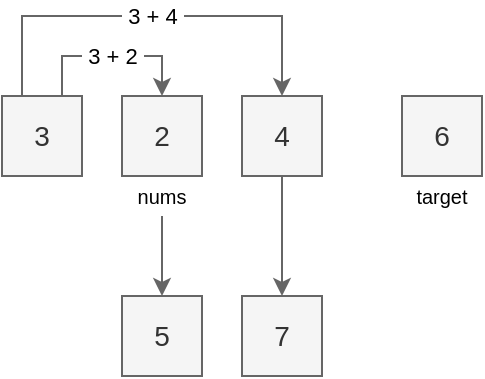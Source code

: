 <mxfile version="23.1.5" type="device" pages="5">
  <diagram name="1_1" id="VdWact95R3ZrHPUHWGP3">
    <mxGraphModel dx="794" dy="1142" grid="1" gridSize="10" guides="1" tooltips="1" connect="1" arrows="1" fold="1" page="1" pageScale="1" pageWidth="320" pageHeight="260" math="0" shadow="0">
      <root>
        <mxCell id="0" />
        <mxCell id="1" parent="0" />
        <mxCell id="u6eK8MBNWqOHnzkenwlq-3" value="&amp;nbsp;3 + 4&amp;nbsp;" style="edgeStyle=orthogonalEdgeStyle;rounded=0;orthogonalLoop=1;jettySize=auto;html=1;exitX=0.25;exitY=0;exitDx=0;exitDy=0;entryX=0.5;entryY=0;entryDx=0;entryDy=0;fillColor=#f5f5f5;strokeColor=#666666;" parent="1" source="nv63Od1LlB7BwaC0whO8-1" target="nv63Od1LlB7BwaC0whO8-3" edge="1">
          <mxGeometry relative="1" as="geometry">
            <Array as="points">
              <mxPoint x="50" y="40" />
              <mxPoint x="180" y="40" />
            </Array>
          </mxGeometry>
        </mxCell>
        <mxCell id="u6eK8MBNWqOHnzkenwlq-4" value="&amp;nbsp;3 + 2&amp;nbsp;" style="edgeStyle=orthogonalEdgeStyle;rounded=0;orthogonalLoop=1;jettySize=auto;html=1;exitX=0.75;exitY=0;exitDx=0;exitDy=0;entryX=0.5;entryY=0;entryDx=0;entryDy=0;fillColor=#f5f5f5;strokeColor=#666666;" parent="1" source="nv63Od1LlB7BwaC0whO8-1" target="nv63Od1LlB7BwaC0whO8-2" edge="1">
          <mxGeometry relative="1" as="geometry" />
        </mxCell>
        <mxCell id="nv63Od1LlB7BwaC0whO8-1" value="3" style="rounded=0;whiteSpace=wrap;html=1;fontSize=14;fillColor=#f5f5f5;strokeColor=#666666;fontColor=#333333;" parent="1" vertex="1">
          <mxGeometry x="40" y="80" width="40" height="40" as="geometry" />
        </mxCell>
        <mxCell id="u6eK8MBNWqOHnzkenwlq-2" style="edgeStyle=orthogonalEdgeStyle;rounded=0;orthogonalLoop=1;jettySize=auto;html=1;exitX=0.5;exitY=1;exitDx=0;exitDy=0;entryX=0.5;entryY=0;entryDx=0;entryDy=0;fillColor=#f5f5f5;strokeColor=#666666;" parent="1" source="46o2pT9ANN71txM1nCcm-1" target="nv63Od1LlB7BwaC0whO8-12" edge="1">
          <mxGeometry relative="1" as="geometry" />
        </mxCell>
        <mxCell id="nv63Od1LlB7BwaC0whO8-2" value="2" style="rounded=0;whiteSpace=wrap;html=1;fontSize=14;fillColor=#f5f5f5;strokeColor=#666666;fontColor=#333333;" parent="1" vertex="1">
          <mxGeometry x="100" y="80" width="40" height="40" as="geometry" />
        </mxCell>
        <mxCell id="OTF3Yyp0MwZzzAG4lx8N-1" style="edgeStyle=orthogonalEdgeStyle;rounded=0;orthogonalLoop=1;jettySize=auto;html=1;exitX=0.5;exitY=1;exitDx=0;exitDy=0;entryX=0.5;entryY=0;entryDx=0;entryDy=0;fillColor=#f5f5f5;strokeColor=#666666;" parent="1" source="nv63Od1LlB7BwaC0whO8-3" target="nv63Od1LlB7BwaC0whO8-14" edge="1">
          <mxGeometry relative="1" as="geometry" />
        </mxCell>
        <mxCell id="nv63Od1LlB7BwaC0whO8-3" value="4" style="rounded=0;whiteSpace=wrap;html=1;fontSize=14;fillColor=#f5f5f5;strokeColor=#666666;fontColor=#333333;" parent="1" vertex="1">
          <mxGeometry x="160" y="80" width="40" height="40" as="geometry" />
        </mxCell>
        <mxCell id="nv63Od1LlB7BwaC0whO8-12" value="5" style="rounded=0;whiteSpace=wrap;html=1;fontSize=14;fillColor=#f5f5f5;strokeColor=#666666;fontStyle=0;fontColor=#333333;" parent="1" vertex="1">
          <mxGeometry x="100" y="180" width="40" height="40" as="geometry" />
        </mxCell>
        <mxCell id="nv63Od1LlB7BwaC0whO8-14" value="7" style="rounded=0;whiteSpace=wrap;html=1;fontSize=14;fillColor=#f5f5f5;strokeColor=#666666;fontColor=#333333;" parent="1" vertex="1">
          <mxGeometry x="160" y="180" width="40" height="40" as="geometry" />
        </mxCell>
        <mxCell id="46o2pT9ANN71txM1nCcm-1" value="nums" style="text;html=1;align=center;verticalAlign=middle;whiteSpace=wrap;rounded=0;fontSize=10;" parent="1" vertex="1">
          <mxGeometry x="40" y="120" width="160" height="20" as="geometry" />
        </mxCell>
        <mxCell id="y743vjSonsJhA4KVwRWZ-1" value="6" style="rounded=0;whiteSpace=wrap;html=1;fontSize=14;fillColor=#f5f5f5;strokeColor=#666666;fontColor=#333333;" parent="1" vertex="1">
          <mxGeometry x="240" y="80" width="40" height="40" as="geometry" />
        </mxCell>
        <mxCell id="y743vjSonsJhA4KVwRWZ-2" value="target" style="text;html=1;align=center;verticalAlign=middle;whiteSpace=wrap;rounded=0;fontSize=10;" parent="1" vertex="1">
          <mxGeometry x="240" y="120" width="40" height="20" as="geometry" />
        </mxCell>
      </root>
    </mxGraphModel>
  </diagram>
  <diagram name="1_2" id="6NTdhhrDKo1hCrSes3XH">
    <mxGraphModel dx="794" dy="1142" grid="1" gridSize="10" guides="1" tooltips="1" connect="1" arrows="1" fold="1" page="1" pageScale="1" pageWidth="320" pageHeight="360" math="0" shadow="0">
      <root>
        <mxCell id="Env5wDa3-ul8XCWj3TZE-0" />
        <mxCell id="Env5wDa3-ul8XCWj3TZE-1" parent="Env5wDa3-ul8XCWj3TZE-0" />
        <mxCell id="Env5wDa3-ul8XCWj3TZE-4" value="3" style="rounded=0;whiteSpace=wrap;html=1;fontSize=14;fillColor=#f5f5f5;strokeColor=#666666;fontColor=#333333;" parent="Env5wDa3-ul8XCWj3TZE-1" vertex="1">
          <mxGeometry x="40" y="60" width="40" height="40" as="geometry" />
        </mxCell>
        <mxCell id="NUzDEfB6KZePFDAaPvhe-0" value="&amp;nbsp;2 + 4&amp;nbsp;" style="edgeStyle=orthogonalEdgeStyle;rounded=0;orthogonalLoop=1;jettySize=auto;html=1;exitX=0.5;exitY=0;exitDx=0;exitDy=0;entryX=0.5;entryY=0;entryDx=0;entryDy=0;fillColor=#f5f5f5;strokeColor=#666666;" parent="Env5wDa3-ul8XCWj3TZE-1" source="Env5wDa3-ul8XCWj3TZE-6" target="Env5wDa3-ul8XCWj3TZE-8" edge="1">
          <mxGeometry relative="1" as="geometry" />
        </mxCell>
        <mxCell id="Env5wDa3-ul8XCWj3TZE-6" value="2" style="rounded=0;whiteSpace=wrap;html=1;fontSize=14;fillColor=#f5f5f5;strokeColor=#666666;fontColor=#333333;" parent="Env5wDa3-ul8XCWj3TZE-1" vertex="1">
          <mxGeometry x="100" y="60" width="40" height="40" as="geometry" />
        </mxCell>
        <mxCell id="Env5wDa3-ul8XCWj3TZE-8" value="4" style="rounded=0;whiteSpace=wrap;html=1;fontSize=14;fillColor=#f5f5f5;strokeColor=#666666;fontColor=#333333;" parent="Env5wDa3-ul8XCWj3TZE-1" vertex="1">
          <mxGeometry x="160" y="60" width="40" height="40" as="geometry" />
        </mxCell>
        <mxCell id="CubrjU6dIXOkjV_wu-Gp-2" style="edgeStyle=orthogonalEdgeStyle;rounded=0;orthogonalLoop=1;jettySize=auto;html=1;exitX=0.5;exitY=1;exitDx=0;exitDy=0;entryX=0.5;entryY=0;entryDx=0;entryDy=0;fillColor=#f5f5f5;strokeColor=#666666;" parent="Env5wDa3-ul8XCWj3TZE-1" source="Env5wDa3-ul8XCWj3TZE-10" target="lBT97u84JXYTIlj_wOzR-1" edge="1">
          <mxGeometry relative="1" as="geometry" />
        </mxCell>
        <mxCell id="Env5wDa3-ul8XCWj3TZE-10" value="6" style="rounded=0;whiteSpace=wrap;html=1;fontSize=14;fillColor=#ffe6cc;strokeColor=#d79b00;fontStyle=0" parent="Env5wDa3-ul8XCWj3TZE-1" vertex="1">
          <mxGeometry x="160" y="180" width="40" height="40" as="geometry" />
        </mxCell>
        <mxCell id="msk4PVzX3fZnZM4PvKd4-0" value="1" style="text;html=1;align=center;verticalAlign=middle;whiteSpace=wrap;rounded=0;fillColor=#dae8fc;strokeColor=#6c8ebf;fontSize=12;" parent="Env5wDa3-ul8XCWj3TZE-1" vertex="1">
          <mxGeometry x="100" y="100" width="40" height="20" as="geometry" />
        </mxCell>
        <mxCell id="msk4PVzX3fZnZM4PvKd4-2" value="" style="edgeStyle=orthogonalEdgeStyle;rounded=0;orthogonalLoop=1;jettySize=auto;html=1;exitX=0.5;exitY=1;exitDx=0;exitDy=0;entryX=0.5;entryY=0;entryDx=0;entryDy=0;" parent="Env5wDa3-ul8XCWj3TZE-1" source="Env5wDa3-ul8XCWj3TZE-8" target="msk4PVzX3fZnZM4PvKd4-1" edge="1">
          <mxGeometry relative="1" as="geometry">
            <mxPoint x="180" y="100" as="sourcePoint" />
            <mxPoint x="180" y="140" as="targetPoint" />
          </mxGeometry>
        </mxCell>
        <mxCell id="msk4PVzX3fZnZM4PvKd4-3" style="edgeStyle=orthogonalEdgeStyle;rounded=0;orthogonalLoop=1;jettySize=auto;html=1;exitX=0.5;exitY=1;exitDx=0;exitDy=0;entryX=0.5;entryY=0;entryDx=0;entryDy=0;fillColor=#f5f5f5;strokeColor=#666666;" parent="Env5wDa3-ul8XCWj3TZE-1" source="msk4PVzX3fZnZM4PvKd4-1" target="Env5wDa3-ul8XCWj3TZE-10" edge="1">
          <mxGeometry relative="1" as="geometry" />
        </mxCell>
        <mxCell id="msk4PVzX3fZnZM4PvKd4-1" value="2" style="text;html=1;align=center;verticalAlign=middle;whiteSpace=wrap;rounded=0;fillColor=#d5e8d4;strokeColor=#82b366;fontSize=12;" parent="Env5wDa3-ul8XCWj3TZE-1" vertex="1">
          <mxGeometry x="160" y="100" width="40" height="20" as="geometry" />
        </mxCell>
        <mxCell id="lBT97u84JXYTIlj_wOzR-0" value="1" style="text;html=1;align=center;verticalAlign=middle;whiteSpace=wrap;rounded=0;fillColor=#dae8fc;strokeColor=#6c8ebf;fontSize=12;" parent="Env5wDa3-ul8XCWj3TZE-1" vertex="1">
          <mxGeometry x="160" y="280" width="40" height="20" as="geometry" />
        </mxCell>
        <mxCell id="lBT97u84JXYTIlj_wOzR-1" value="2" style="text;html=1;align=center;verticalAlign=middle;whiteSpace=wrap;rounded=0;fillColor=#d5e8d4;strokeColor=#82b366;fontSize=12;" parent="Env5wDa3-ul8XCWj3TZE-1" vertex="1">
          <mxGeometry x="160" y="260" width="40" height="20" as="geometry" />
        </mxCell>
        <mxCell id="CubrjU6dIXOkjV_wu-Gp-0" value="nums" style="text;html=1;align=center;verticalAlign=middle;whiteSpace=wrap;rounded=0;fontSize=10;" parent="Env5wDa3-ul8XCWj3TZE-1" vertex="1">
          <mxGeometry x="40" y="120" width="160" height="20" as="geometry" />
        </mxCell>
        <mxCell id="A9JWBbgFt9czH1bm582D-0" value="result" style="text;html=1;align=center;verticalAlign=middle;whiteSpace=wrap;rounded=0;fontSize=10;" parent="Env5wDa3-ul8XCWj3TZE-1" vertex="1">
          <mxGeometry x="160" y="300" width="40" height="20" as="geometry" />
        </mxCell>
        <mxCell id="XzvhQpc05ySSJrV0-GmF-0" value="6" style="rounded=0;whiteSpace=wrap;html=1;fontSize=14;fillColor=#ffe6cc;strokeColor=#d79b00;" parent="Env5wDa3-ul8XCWj3TZE-1" vertex="1">
          <mxGeometry x="240" y="60" width="40" height="40" as="geometry" />
        </mxCell>
        <mxCell id="XzvhQpc05ySSJrV0-GmF-1" value="target" style="text;html=1;align=center;verticalAlign=middle;whiteSpace=wrap;rounded=0;fontSize=10;" parent="Env5wDa3-ul8XCWj3TZE-1" vertex="1">
          <mxGeometry x="240" y="100" width="40" height="20" as="geometry" />
        </mxCell>
      </root>
    </mxGraphModel>
  </diagram>
  <diagram name="2_1" id="XxaEcn1D0qPyR1fZYPSp">
    <mxGraphModel dx="794" dy="782" grid="1" gridSize="10" guides="1" tooltips="1" connect="1" arrows="1" fold="1" page="1" pageScale="1" pageWidth="440" pageHeight="180" math="0" shadow="0">
      <root>
        <mxCell id="T0aFZszhNgqpVuCYx-Jp-0" />
        <mxCell id="T0aFZszhNgqpVuCYx-Jp-1" parent="T0aFZszhNgqpVuCYx-Jp-0" />
        <mxCell id="QRM8oQU4UzlQ6nvCtpdw-0" value="&amp;nbsp;6 - 3&amp;nbsp;" style="edgeStyle=orthogonalEdgeStyle;rounded=0;orthogonalLoop=1;jettySize=auto;html=1;exitX=0.5;exitY=0;exitDx=0;exitDy=0;entryX=0;entryY=0;entryDx=0;entryDy=0;fillColor=#dae8fc;strokeColor=#6c8ebf;" parent="T0aFZszhNgqpVuCYx-Jp-1" source="T0aFZszhNgqpVuCYx-Jp-5" target="o7sykWjbCYMo3zEpBdOg-0" edge="1">
          <mxGeometry relative="1" as="geometry" />
        </mxCell>
        <mxCell id="T0aFZszhNgqpVuCYx-Jp-5" value="3" style="rounded=0;whiteSpace=wrap;html=1;fontSize=14;fillColor=#dae8fc;strokeColor=#6c8ebf;" parent="T0aFZszhNgqpVuCYx-Jp-1" vertex="1">
          <mxGeometry x="40" y="420" width="40" height="40" as="geometry" />
        </mxCell>
        <mxCell id="T0aFZszhNgqpVuCYx-Jp-7" value="2" style="rounded=0;whiteSpace=wrap;html=1;fontSize=14;fillColor=#f5f5f5;strokeColor=#666666;fontColor=#333333;" parent="T0aFZszhNgqpVuCYx-Jp-1" vertex="1">
          <mxGeometry x="100" y="420" width="40" height="40" as="geometry" />
        </mxCell>
        <mxCell id="T0aFZszhNgqpVuCYx-Jp-9" value="4" style="rounded=0;whiteSpace=wrap;html=1;fontSize=14;fillColor=#f5f5f5;strokeColor=#666666;fontColor=#333333;" parent="T0aFZszhNgqpVuCYx-Jp-1" vertex="1">
          <mxGeometry x="160" y="420" width="40" height="40" as="geometry" />
        </mxCell>
        <mxCell id="gNd6d_jqr7xDEoWFJFC9-0" value="3" style="rounded=0;whiteSpace=wrap;html=1;fillColor=#dae8fc;strokeColor=#6c8ebf;" parent="T0aFZszhNgqpVuCYx-Jp-1" vertex="1">
          <mxGeometry x="240" y="420" width="40" height="20" as="geometry" />
        </mxCell>
        <mxCell id="o7sykWjbCYMo3zEpBdOg-0" value="0" style="rounded=0;whiteSpace=wrap;html=1;fillColor=#d5e8d4;strokeColor=#82b366;" parent="T0aFZszhNgqpVuCYx-Jp-1" vertex="1">
          <mxGeometry x="280" y="420" width="40" height="20" as="geometry" />
        </mxCell>
        <mxCell id="QRM8oQU4UzlQ6nvCtpdw-2" value="0" style="text;html=1;align=center;verticalAlign=middle;whiteSpace=wrap;rounded=0;fillColor=#d5e8d4;strokeColor=#82b366;fontSize=12;" parent="T0aFZszhNgqpVuCYx-Jp-1" vertex="1">
          <mxGeometry x="40" y="460" width="40" height="20" as="geometry" />
        </mxCell>
        <mxCell id="yTDn4l3EiDN0K1GzU3Fv-3" value="6" style="rounded=0;whiteSpace=wrap;html=1;fontSize=14;fillColor=#f5f5f5;strokeColor=#666666;fontColor=#333333;" parent="T0aFZszhNgqpVuCYx-Jp-1" vertex="1">
          <mxGeometry x="360" y="420" width="40" height="40" as="geometry" />
        </mxCell>
        <mxCell id="yTDn4l3EiDN0K1GzU3Fv-4" value="target" style="text;html=1;align=center;verticalAlign=middle;whiteSpace=wrap;rounded=0;fontSize=10;" parent="T0aFZszhNgqpVuCYx-Jp-1" vertex="1">
          <mxGeometry x="360" y="460" width="40" height="20" as="geometry" />
        </mxCell>
        <mxCell id="06B_3AP6DlyEyEVMyaAg-0" value="indices" style="text;html=1;align=center;verticalAlign=middle;whiteSpace=wrap;rounded=0;fontSize=10;" parent="T0aFZszhNgqpVuCYx-Jp-1" vertex="1">
          <mxGeometry x="240" y="440" width="80" height="20" as="geometry" />
        </mxCell>
        <mxCell id="w0vUjMAtA2a0V9WSxqP8-0" value="nums" style="text;html=1;align=center;verticalAlign=middle;whiteSpace=wrap;rounded=0;fontSize=10;" parent="T0aFZszhNgqpVuCYx-Jp-1" vertex="1">
          <mxGeometry x="40" y="480" width="160" height="20" as="geometry" />
        </mxCell>
      </root>
    </mxGraphModel>
  </diagram>
  <diagram name="2_2" id="wzsuC_Gn7wTHb8iYxTYp">
    <mxGraphModel dx="794" dy="782" grid="1" gridSize="10" guides="1" tooltips="1" connect="1" arrows="1" fold="1" page="1" pageScale="1" pageWidth="360" pageHeight="180" math="0" shadow="0">
      <root>
        <mxCell id="uHoaGakTNyucxiGyGj9e-0" />
        <mxCell id="uHoaGakTNyucxiGyGj9e-1" parent="uHoaGakTNyucxiGyGj9e-0" />
        <mxCell id="uHoaGakTNyucxiGyGj9e-3" value="3" style="rounded=0;whiteSpace=wrap;html=1;fontSize=14;fillColor=#f5f5f5;strokeColor=#666666;fontColor=#333333;" parent="uHoaGakTNyucxiGyGj9e-1" vertex="1">
          <mxGeometry x="40" y="420" width="40" height="40" as="geometry" />
        </mxCell>
        <mxCell id="HY8mtSBe5DoKQzCjIse6-0" value="&amp;nbsp;6 - 2&amp;nbsp;" style="edgeStyle=orthogonalEdgeStyle;rounded=0;orthogonalLoop=1;jettySize=auto;html=1;exitX=0.5;exitY=0;exitDx=0;exitDy=0;entryX=1;entryY=0;entryDx=0;entryDy=0;fillColor=#dae8fc;strokeColor=#6c8ebf;" parent="uHoaGakTNyucxiGyGj9e-1" source="uHoaGakTNyucxiGyGj9e-4" target="uHoaGakTNyucxiGyGj9e-6" edge="1">
          <mxGeometry relative="1" as="geometry" />
        </mxCell>
        <mxCell id="uHoaGakTNyucxiGyGj9e-4" value="2" style="rounded=0;whiteSpace=wrap;html=1;fontSize=14;fillColor=#dae8fc;strokeColor=#6c8ebf;" parent="uHoaGakTNyucxiGyGj9e-1" vertex="1">
          <mxGeometry x="100" y="420" width="40" height="40" as="geometry" />
        </mxCell>
        <mxCell id="uHoaGakTNyucxiGyGj9e-5" value="4" style="rounded=0;whiteSpace=wrap;html=1;fontSize=14;fillColor=#f5f5f5;strokeColor=#666666;fontColor=#333333;" parent="uHoaGakTNyucxiGyGj9e-1" vertex="1">
          <mxGeometry x="160" y="420" width="40" height="40" as="geometry" />
        </mxCell>
        <mxCell id="uHoaGakTNyucxiGyGj9e-6" value="3" style="rounded=0;whiteSpace=wrap;html=1;fillColor=#f5f5f5;strokeColor=#666666;fontColor=#333333;" parent="uHoaGakTNyucxiGyGj9e-1" vertex="1">
          <mxGeometry x="240" y="420" width="40" height="20" as="geometry" />
        </mxCell>
        <mxCell id="uHoaGakTNyucxiGyGj9e-7" value="0" style="rounded=0;whiteSpace=wrap;html=1;fillColor=#f5f5f5;strokeColor=#666666;fontColor=#333333;" parent="uHoaGakTNyucxiGyGj9e-1" vertex="1">
          <mxGeometry x="280" y="420" width="40" height="20" as="geometry" />
        </mxCell>
        <mxCell id="uHoaGakTNyucxiGyGj9e-8" value="1" style="text;html=1;align=center;verticalAlign=middle;whiteSpace=wrap;rounded=0;fillColor=#d5e8d4;strokeColor=#82b366;fontSize=12;" parent="uHoaGakTNyucxiGyGj9e-1" vertex="1">
          <mxGeometry x="100" y="460" width="40" height="20" as="geometry" />
        </mxCell>
        <mxCell id="QwxLGGNhnlB5KkSgBf8h-0" value="4" style="rounded=0;whiteSpace=wrap;html=1;fillColor=#dae8fc;strokeColor=#6c8ebf;" parent="uHoaGakTNyucxiGyGj9e-1" vertex="1">
          <mxGeometry x="240" y="440" width="40" height="20" as="geometry" />
        </mxCell>
        <mxCell id="QwxLGGNhnlB5KkSgBf8h-1" value="1" style="rounded=0;whiteSpace=wrap;html=1;fillColor=#d5e8d4;strokeColor=#82b366;" parent="uHoaGakTNyucxiGyGj9e-1" vertex="1">
          <mxGeometry x="280" y="440" width="40" height="20" as="geometry" />
        </mxCell>
        <mxCell id="Rpkay1gJ6-qSlvxBLk7O-0" value="nums" style="text;html=1;align=center;verticalAlign=middle;whiteSpace=wrap;rounded=0;fontSize=10;" parent="uHoaGakTNyucxiGyGj9e-1" vertex="1">
          <mxGeometry x="40" y="480" width="160" height="20" as="geometry" />
        </mxCell>
        <mxCell id="bwa0waogLH2_cG2eHcV2-0" value="indices" style="text;html=1;align=center;verticalAlign=middle;whiteSpace=wrap;rounded=0;fontSize=10;" parent="uHoaGakTNyucxiGyGj9e-1" vertex="1">
          <mxGeometry x="240" y="460" width="80" height="20" as="geometry" />
        </mxCell>
      </root>
    </mxGraphModel>
  </diagram>
  <diagram name="2_3" id="-r8IqurDU5i2XIWOiVry">
    <mxGraphModel dx="794" dy="622" grid="1" gridSize="10" guides="1" tooltips="1" connect="1" arrows="1" fold="1" page="1" pageScale="1" pageWidth="360" pageHeight="260" math="0" shadow="0">
      <root>
        <mxCell id="x3-lbS9V5egiwmVqFyMv-0" />
        <mxCell id="x3-lbS9V5egiwmVqFyMv-1" parent="x3-lbS9V5egiwmVqFyMv-0" />
        <mxCell id="x3-lbS9V5egiwmVqFyMv-2" value="3" style="rounded=0;whiteSpace=wrap;html=1;fontSize=14;fillColor=#f5f5f5;strokeColor=#666666;fontColor=#333333;" parent="x3-lbS9V5egiwmVqFyMv-1" vertex="1">
          <mxGeometry x="40" y="580" width="40" height="40" as="geometry" />
        </mxCell>
        <mxCell id="x3-lbS9V5egiwmVqFyMv-4" value="2" style="rounded=0;whiteSpace=wrap;html=1;fontSize=14;fillColor=#f5f5f5;strokeColor=#666666;fontColor=#333333;" parent="x3-lbS9V5egiwmVqFyMv-1" vertex="1">
          <mxGeometry x="100" y="580" width="40" height="40" as="geometry" />
        </mxCell>
        <mxCell id="BA9nL6O89HBkCJXDBaPu-0" value="&amp;nbsp;4 = 4&amp;nbsp;" style="edgeStyle=orthogonalEdgeStyle;rounded=0;orthogonalLoop=1;jettySize=auto;html=1;exitX=0.5;exitY=0;exitDx=0;exitDy=0;entryX=0;entryY=0;entryDx=0;entryDy=0;fillColor=#dae8fc;strokeColor=#6c8ebf;" parent="x3-lbS9V5egiwmVqFyMv-1" source="x3-lbS9V5egiwmVqFyMv-5" target="x3-lbS9V5egiwmVqFyMv-7" edge="1">
          <mxGeometry relative="1" as="geometry" />
        </mxCell>
        <mxCell id="x3-lbS9V5egiwmVqFyMv-5" value="4" style="rounded=0;whiteSpace=wrap;html=1;fontSize=14;fillColor=#dae8fc;strokeColor=#6c8ebf;" parent="x3-lbS9V5egiwmVqFyMv-1" vertex="1">
          <mxGeometry x="160" y="580" width="40" height="40" as="geometry" />
        </mxCell>
        <mxCell id="x3-lbS9V5egiwmVqFyMv-6" value="3" style="rounded=0;whiteSpace=wrap;html=1;fillColor=#f5f5f5;strokeColor=#666666;fontColor=#333333;" parent="x3-lbS9V5egiwmVqFyMv-1" vertex="1">
          <mxGeometry x="240" y="580" width="40" height="20" as="geometry" />
        </mxCell>
        <mxCell id="x3-lbS9V5egiwmVqFyMv-7" value="0" style="rounded=0;whiteSpace=wrap;html=1;fillColor=#f5f5f5;strokeColor=#666666;fontColor=#333333;" parent="x3-lbS9V5egiwmVqFyMv-1" vertex="1">
          <mxGeometry x="280" y="580" width="40" height="20" as="geometry" />
        </mxCell>
        <mxCell id="x3-lbS9V5egiwmVqFyMv-9" value="4" style="rounded=0;whiteSpace=wrap;html=1;fillColor=#dae8fc;strokeColor=#6c8ebf;fontStyle=0" parent="x3-lbS9V5egiwmVqFyMv-1" vertex="1">
          <mxGeometry x="240" y="600" width="40" height="20" as="geometry" />
        </mxCell>
        <mxCell id="IdBWg7-XxZp0AXmN8ZKC-1" style="edgeStyle=orthogonalEdgeStyle;rounded=0;orthogonalLoop=1;jettySize=auto;html=1;exitX=1;exitY=0;exitDx=0;exitDy=0;entryX=1;entryY=0;entryDx=0;entryDy=0;fillColor=#ffe6cc;strokeColor=#d79b00;" parent="x3-lbS9V5egiwmVqFyMv-1" source="x3-lbS9V5egiwmVqFyMv-10" target="BA9nL6O89HBkCJXDBaPu-4" edge="1">
          <mxGeometry relative="1" as="geometry">
            <Array as="points">
              <mxPoint x="340" y="600" />
              <mxPoint x="340" y="700" />
            </Array>
          </mxGeometry>
        </mxCell>
        <mxCell id="x3-lbS9V5egiwmVqFyMv-10" value="1" style="rounded=0;whiteSpace=wrap;html=1;fillColor=#ffe6cc;strokeColor=#d79b00;fontStyle=0" parent="x3-lbS9V5egiwmVqFyMv-1" vertex="1">
          <mxGeometry x="280" y="600" width="40" height="20" as="geometry" />
        </mxCell>
        <mxCell id="x3-lbS9V5egiwmVqFyMv-11" value="nums" style="text;html=1;align=center;verticalAlign=middle;whiteSpace=wrap;rounded=0;fontSize=10;" parent="x3-lbS9V5egiwmVqFyMv-1" vertex="1">
          <mxGeometry x="40" y="640" width="160" height="20" as="geometry" />
        </mxCell>
        <mxCell id="x3-lbS9V5egiwmVqFyMv-12" value="indices" style="text;html=1;align=center;verticalAlign=middle;whiteSpace=wrap;rounded=0;fontSize=10;" parent="x3-lbS9V5egiwmVqFyMv-1" vertex="1">
          <mxGeometry x="240" y="620" width="80" height="20" as="geometry" />
        </mxCell>
        <mxCell id="BA9nL6O89HBkCJXDBaPu-3" value="2" style="rounded=0;whiteSpace=wrap;html=1;fillColor=#d5e8d4;strokeColor=#82b366;fontStyle=0" parent="x3-lbS9V5egiwmVqFyMv-1" vertex="1">
          <mxGeometry x="280" y="680" width="40" height="20" as="geometry" />
        </mxCell>
        <mxCell id="BA9nL6O89HBkCJXDBaPu-4" value="1" style="rounded=0;whiteSpace=wrap;html=1;fillColor=#ffe6cc;strokeColor=#d79b00;fontStyle=0" parent="x3-lbS9V5egiwmVqFyMv-1" vertex="1">
          <mxGeometry x="280" y="700" width="40" height="20" as="geometry" />
        </mxCell>
        <mxCell id="UqV6nJX4xzRZH01PNaHz-0" style="edgeStyle=orthogonalEdgeStyle;rounded=0;orthogonalLoop=1;jettySize=auto;html=1;exitX=0.5;exitY=1;exitDx=0;exitDy=0;entryX=0;entryY=0;entryDx=0;entryDy=0;fillColor=#d5e8d4;strokeColor=#82b366;" parent="x3-lbS9V5egiwmVqFyMv-1" source="ysyCpqjIowIYb2DHfN7_-0" target="BA9nL6O89HBkCJXDBaPu-4" edge="1">
          <mxGeometry relative="1" as="geometry">
            <Array as="points">
              <mxPoint x="180" y="700" />
            </Array>
          </mxGeometry>
        </mxCell>
        <mxCell id="ysyCpqjIowIYb2DHfN7_-0" value="2" style="text;html=1;align=center;verticalAlign=middle;whiteSpace=wrap;rounded=0;fillColor=#d5e8d4;strokeColor=#82b366;fontSize=12;" parent="x3-lbS9V5egiwmVqFyMv-1" vertex="1">
          <mxGeometry x="160" y="620" width="40" height="20" as="geometry" />
        </mxCell>
        <mxCell id="U4o4ejLauhZ15rMqOxvD-0" value="result" style="text;html=1;align=center;verticalAlign=middle;whiteSpace=wrap;rounded=0;fontSize=10;" parent="x3-lbS9V5egiwmVqFyMv-1" vertex="1">
          <mxGeometry x="280" y="720" width="40" height="20" as="geometry" />
        </mxCell>
      </root>
    </mxGraphModel>
  </diagram>
</mxfile>
